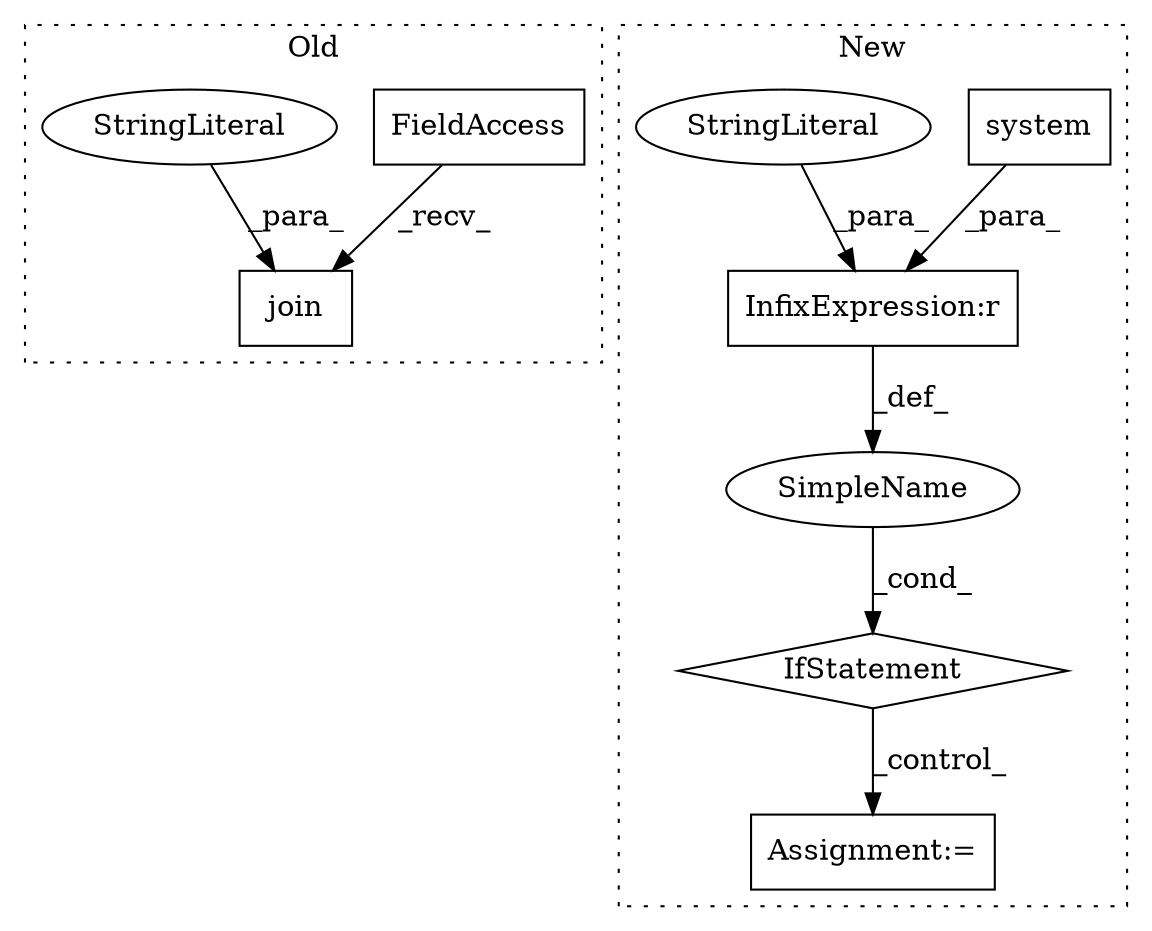 digraph G {
subgraph cluster0 {
1 [label="join" a="32" s="518,564" l="5,1" shape="box"];
3 [label="FieldAccess" a="22" s="510" l="7" shape="box"];
5 [label="StringLiteral" a="45" s="523" l="10" shape="ellipse"];
label = "Old";
style="dotted";
}
subgraph cluster1 {
2 [label="system" a="32" s="333" l="8" shape="box"];
4 [label="IfStatement" a="25" s="320,354" l="4,2" shape="diamond"];
6 [label="InfixExpression:r" a="27" s="341" l="4" shape="box"];
7 [label="StringLiteral" a="45" s="345" l="9" shape="ellipse"];
8 [label="SimpleName" a="42" s="" l="" shape="ellipse"];
9 [label="Assignment:=" a="7" s="413" l="1" shape="box"];
label = "New";
style="dotted";
}
2 -> 6 [label="_para_"];
3 -> 1 [label="_recv_"];
4 -> 9 [label="_control_"];
5 -> 1 [label="_para_"];
6 -> 8 [label="_def_"];
7 -> 6 [label="_para_"];
8 -> 4 [label="_cond_"];
}